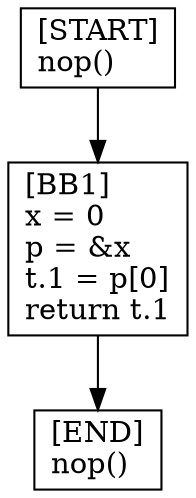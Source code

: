 digraph {
  node [shape=box]
  END [label="[END]\lnop()\l"];
  START [label="[START]\lnop()\l"];
  BB1 [label="[BB1]\lx = 0\lp = &x\lt.1 = p[0]\lreturn t.1\l"];
  START -> BB1;
  BB1 -> END;
}
